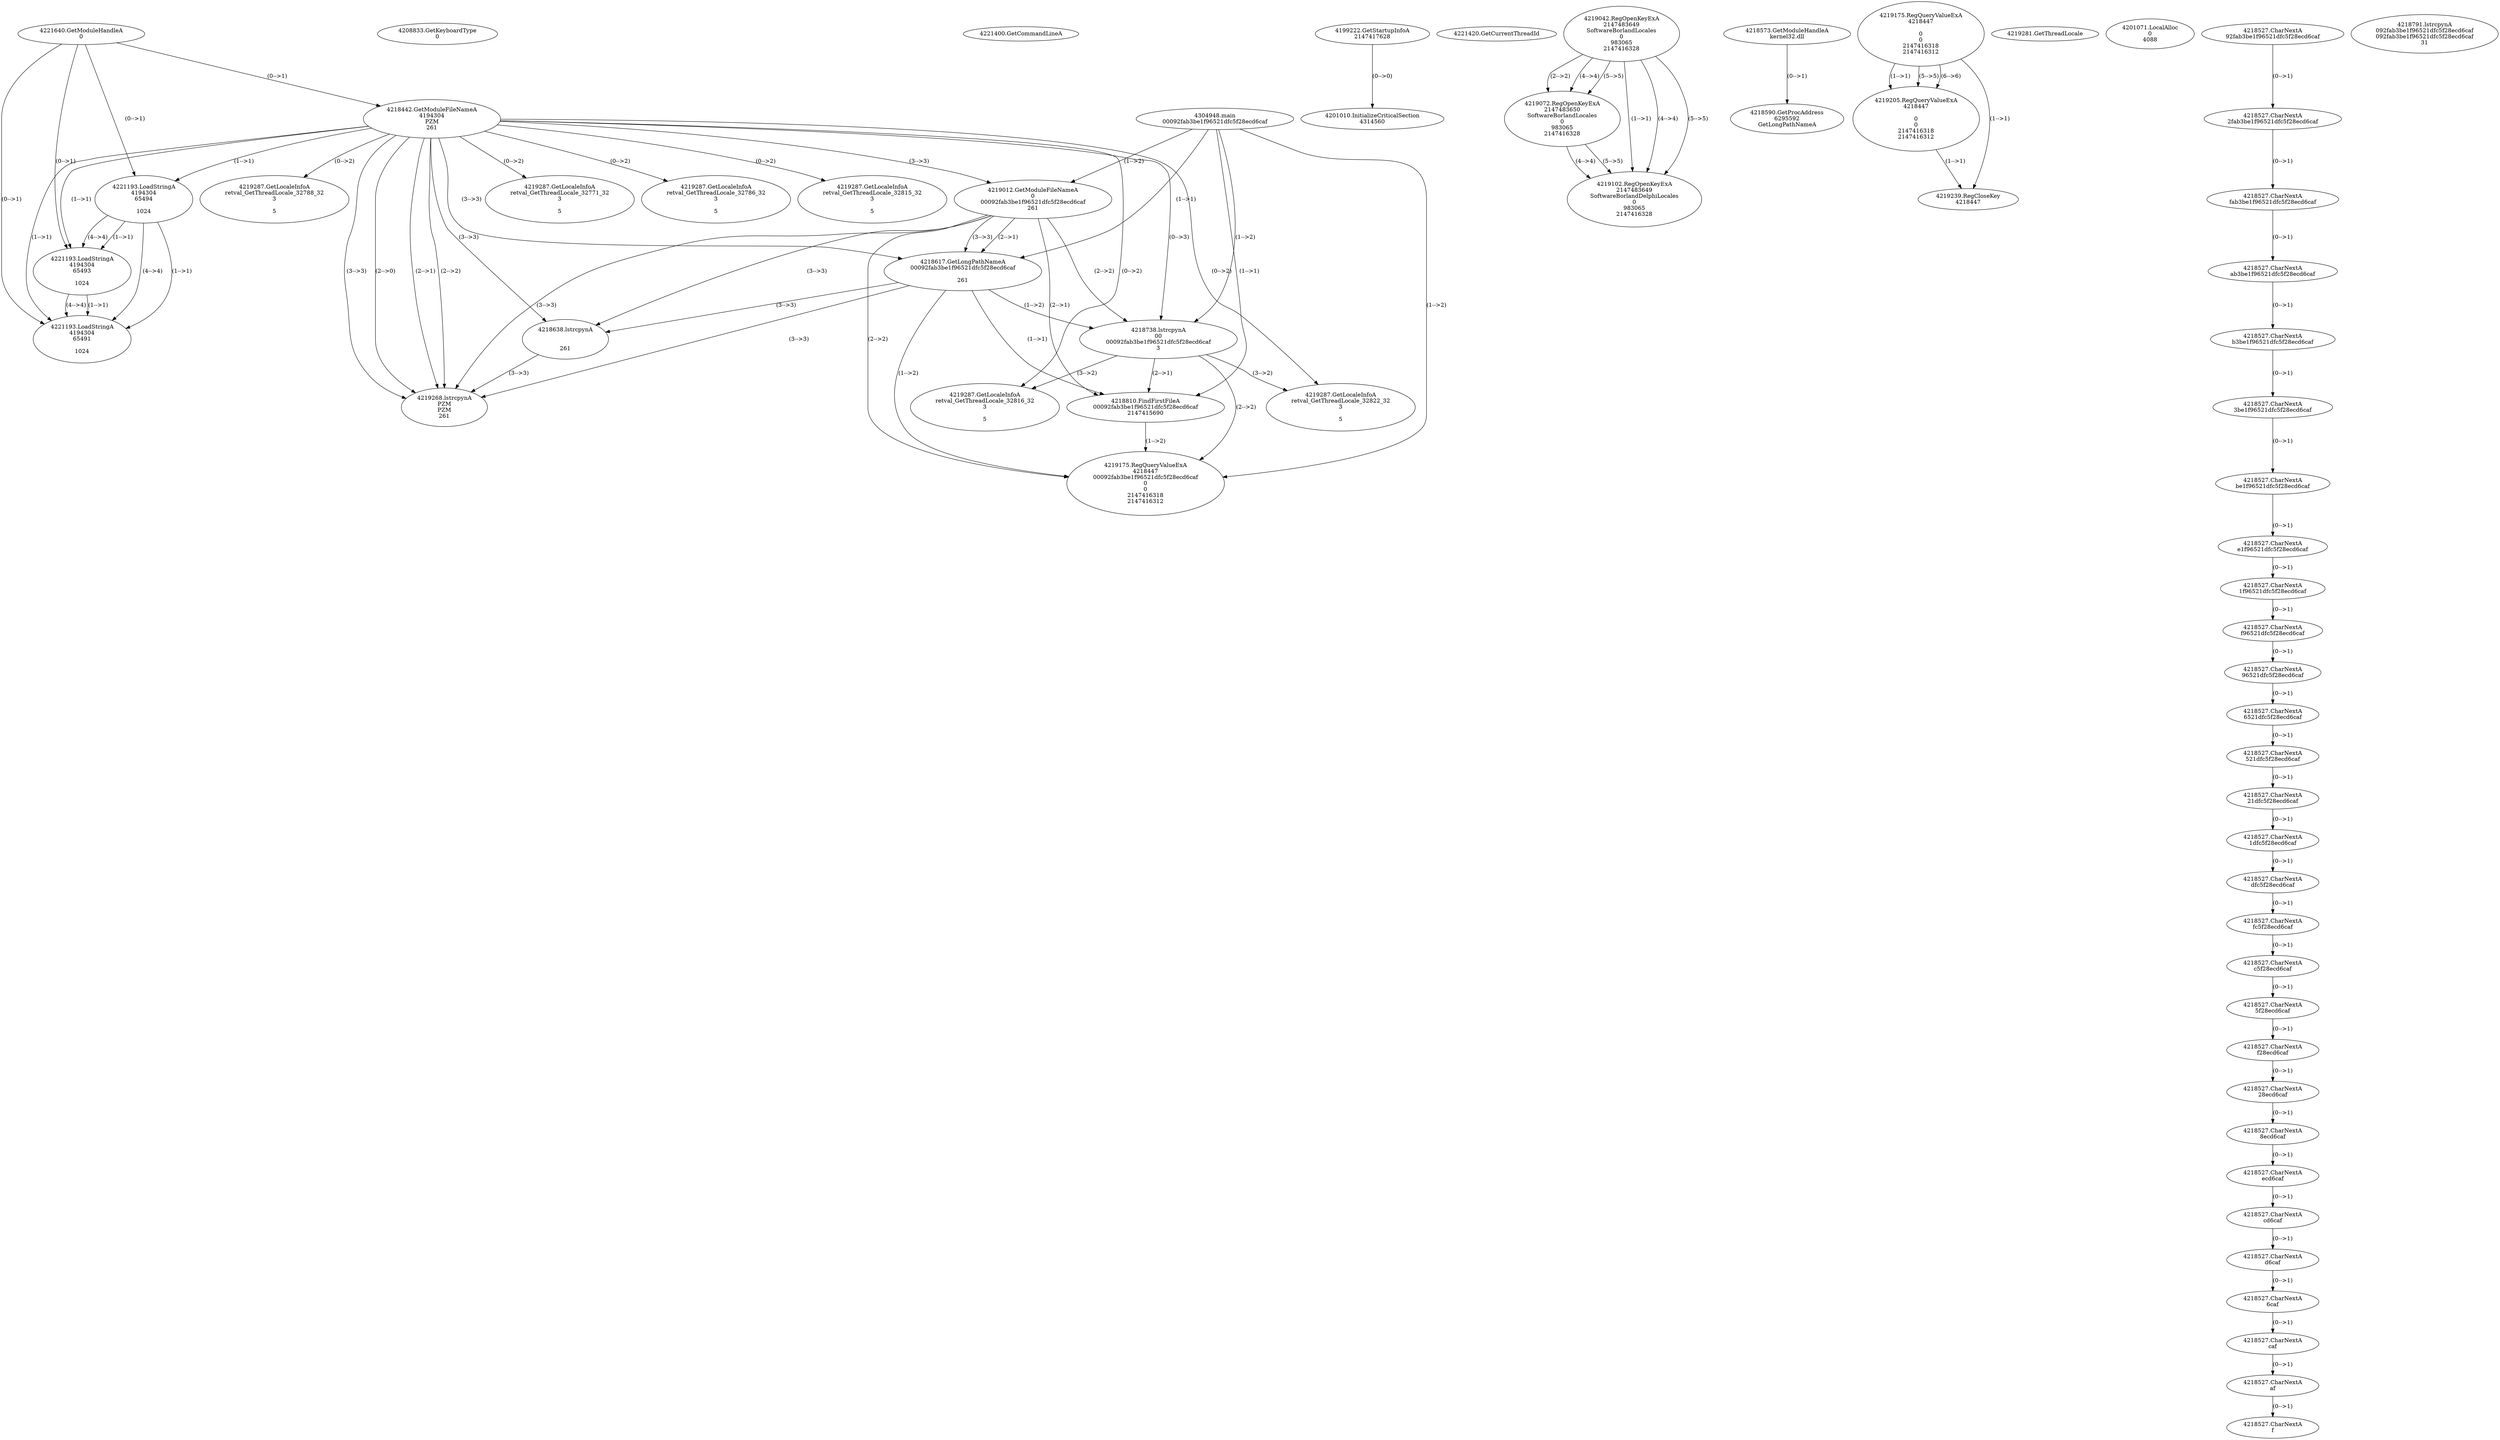 // Global SCDG with merge call
digraph {
	0 [label="4304948.main
00092fab3be1f96521dfc5f28ecd6caf"]
	1 [label="4221640.GetModuleHandleA
0"]
	2 [label="4208833.GetKeyboardType
0"]
	3 [label="4221400.GetCommandLineA
"]
	4 [label="4199222.GetStartupInfoA
2147417628"]
	5 [label="4221420.GetCurrentThreadId
"]
	6 [label="4218442.GetModuleFileNameA
4194304
PZM
261"]
	1 -> 6 [label="(0-->1)"]
	7 [label="4219012.GetModuleFileNameA
0
00092fab3be1f96521dfc5f28ecd6caf
261"]
	0 -> 7 [label="(1-->2)"]
	6 -> 7 [label="(3-->3)"]
	8 [label="4219042.RegOpenKeyExA
2147483649
Software\Borland\Locales
0
983065
2147416328"]
	9 [label="4218573.GetModuleHandleA
kernel32.dll"]
	10 [label="4218590.GetProcAddress
6295592
GetLongPathNameA"]
	9 -> 10 [label="(0-->1)"]
	11 [label="4218617.GetLongPathNameA
00092fab3be1f96521dfc5f28ecd6caf

261"]
	0 -> 11 [label="(1-->1)"]
	7 -> 11 [label="(2-->1)"]
	6 -> 11 [label="(3-->3)"]
	7 -> 11 [label="(3-->3)"]
	12 [label="4218638.lstrcpynA


261"]
	6 -> 12 [label="(3-->3)"]
	7 -> 12 [label="(3-->3)"]
	11 -> 12 [label="(3-->3)"]
	13 [label="4219175.RegQueryValueExA
4218447

0
0
2147416318
2147416312"]
	14 [label="4219205.RegQueryValueExA
4218447

0
0
2147416318
2147416312"]
	13 -> 14 [label="(1-->1)"]
	13 -> 14 [label="(5-->5)"]
	13 -> 14 [label="(6-->6)"]
	15 [label="4219239.RegCloseKey
4218447"]
	13 -> 15 [label="(1-->1)"]
	14 -> 15 [label="(1-->1)"]
	16 [label="4219268.lstrcpynA
PZM
PZM
261"]
	6 -> 16 [label="(2-->1)"]
	6 -> 16 [label="(2-->2)"]
	6 -> 16 [label="(3-->3)"]
	7 -> 16 [label="(3-->3)"]
	11 -> 16 [label="(3-->3)"]
	12 -> 16 [label="(3-->3)"]
	6 -> 16 [label="(2-->0)"]
	17 [label="4219281.GetThreadLocale
"]
	18 [label="4219287.GetLocaleInfoA
retval_GetThreadLocale_32788_32
3

5"]
	6 -> 18 [label="(0-->2)"]
	19 [label="4221193.LoadStringA
4194304
65494

1024"]
	1 -> 19 [label="(0-->1)"]
	6 -> 19 [label="(1-->1)"]
	20 [label="4221193.LoadStringA
4194304
65493

1024"]
	1 -> 20 [label="(0-->1)"]
	6 -> 20 [label="(1-->1)"]
	19 -> 20 [label="(1-->1)"]
	19 -> 20 [label="(4-->4)"]
	21 [label="4221193.LoadStringA
4194304
65491

1024"]
	1 -> 21 [label="(0-->1)"]
	6 -> 21 [label="(1-->1)"]
	19 -> 21 [label="(1-->1)"]
	20 -> 21 [label="(1-->1)"]
	19 -> 21 [label="(4-->4)"]
	20 -> 21 [label="(4-->4)"]
	22 [label="4201010.InitializeCriticalSection
4314560"]
	4 -> 22 [label="(0-->0)"]
	23 [label="4201071.LocalAlloc
0
4088"]
	24 [label="4219072.RegOpenKeyExA
2147483650
Software\Borland\Locales
0
983065
2147416328"]
	8 -> 24 [label="(2-->2)"]
	8 -> 24 [label="(4-->4)"]
	8 -> 24 [label="(5-->5)"]
	25 [label="4218738.lstrcpynA
00
00092fab3be1f96521dfc5f28ecd6caf
3"]
	0 -> 25 [label="(1-->2)"]
	7 -> 25 [label="(2-->2)"]
	11 -> 25 [label="(1-->2)"]
	6 -> 25 [label="(0-->3)"]
	26 [label="4218527.CharNextA
92fab3be1f96521dfc5f28ecd6caf"]
	27 [label="4218527.CharNextA
2fab3be1f96521dfc5f28ecd6caf"]
	26 -> 27 [label="(0-->1)"]
	28 [label="4218527.CharNextA
fab3be1f96521dfc5f28ecd6caf"]
	27 -> 28 [label="(0-->1)"]
	29 [label="4218527.CharNextA
ab3be1f96521dfc5f28ecd6caf"]
	28 -> 29 [label="(0-->1)"]
	30 [label="4218527.CharNextA
b3be1f96521dfc5f28ecd6caf"]
	29 -> 30 [label="(0-->1)"]
	31 [label="4218527.CharNextA
3be1f96521dfc5f28ecd6caf"]
	30 -> 31 [label="(0-->1)"]
	32 [label="4218527.CharNextA
be1f96521dfc5f28ecd6caf"]
	31 -> 32 [label="(0-->1)"]
	33 [label="4218527.CharNextA
e1f96521dfc5f28ecd6caf"]
	32 -> 33 [label="(0-->1)"]
	34 [label="4218527.CharNextA
1f96521dfc5f28ecd6caf"]
	33 -> 34 [label="(0-->1)"]
	35 [label="4218527.CharNextA
f96521dfc5f28ecd6caf"]
	34 -> 35 [label="(0-->1)"]
	36 [label="4218527.CharNextA
96521dfc5f28ecd6caf"]
	35 -> 36 [label="(0-->1)"]
	37 [label="4218527.CharNextA
6521dfc5f28ecd6caf"]
	36 -> 37 [label="(0-->1)"]
	38 [label="4218527.CharNextA
521dfc5f28ecd6caf"]
	37 -> 38 [label="(0-->1)"]
	39 [label="4218527.CharNextA
21dfc5f28ecd6caf"]
	38 -> 39 [label="(0-->1)"]
	40 [label="4218527.CharNextA
1dfc5f28ecd6caf"]
	39 -> 40 [label="(0-->1)"]
	41 [label="4218527.CharNextA
dfc5f28ecd6caf"]
	40 -> 41 [label="(0-->1)"]
	42 [label="4218527.CharNextA
fc5f28ecd6caf"]
	41 -> 42 [label="(0-->1)"]
	43 [label="4218527.CharNextA
c5f28ecd6caf"]
	42 -> 43 [label="(0-->1)"]
	44 [label="4218527.CharNextA
5f28ecd6caf"]
	43 -> 44 [label="(0-->1)"]
	45 [label="4218527.CharNextA
f28ecd6caf"]
	44 -> 45 [label="(0-->1)"]
	46 [label="4218527.CharNextA
28ecd6caf"]
	45 -> 46 [label="(0-->1)"]
	47 [label="4218527.CharNextA
8ecd6caf"]
	46 -> 47 [label="(0-->1)"]
	48 [label="4218527.CharNextA
ecd6caf"]
	47 -> 48 [label="(0-->1)"]
	49 [label="4218527.CharNextA
cd6caf"]
	48 -> 49 [label="(0-->1)"]
	50 [label="4218527.CharNextA
d6caf"]
	49 -> 50 [label="(0-->1)"]
	51 [label="4218527.CharNextA
6caf"]
	50 -> 51 [label="(0-->1)"]
	52 [label="4218527.CharNextA
caf"]
	51 -> 52 [label="(0-->1)"]
	53 [label="4218527.CharNextA
af"]
	52 -> 53 [label="(0-->1)"]
	54 [label="4218527.CharNextA
f"]
	53 -> 54 [label="(0-->1)"]
	55 [label="4218791.lstrcpynA
092fab3be1f96521dfc5f28ecd6caf
092fab3be1f96521dfc5f28ecd6caf
31"]
	56 [label="4218810.FindFirstFileA
00092fab3be1f96521dfc5f28ecd6caf
2147415690"]
	0 -> 56 [label="(1-->1)"]
	7 -> 56 [label="(2-->1)"]
	11 -> 56 [label="(1-->1)"]
	25 -> 56 [label="(2-->1)"]
	57 [label="4219175.RegQueryValueExA
4218447
00092fab3be1f96521dfc5f28ecd6caf
0
0
2147416318
2147416312"]
	0 -> 57 [label="(1-->2)"]
	7 -> 57 [label="(2-->2)"]
	11 -> 57 [label="(1-->2)"]
	25 -> 57 [label="(2-->2)"]
	56 -> 57 [label="(1-->2)"]
	58 [label="4219287.GetLocaleInfoA
retval_GetThreadLocale_32816_32
3

5"]
	6 -> 58 [label="(0-->2)"]
	25 -> 58 [label="(3-->2)"]
	59 [label="4219102.RegOpenKeyExA
2147483649
Software\Borland\Delphi\Locales
0
983065
2147416328"]
	8 -> 59 [label="(1-->1)"]
	8 -> 59 [label="(4-->4)"]
	24 -> 59 [label="(4-->4)"]
	8 -> 59 [label="(5-->5)"]
	24 -> 59 [label="(5-->5)"]
	60 [label="4219287.GetLocaleInfoA
retval_GetThreadLocale_32771_32
3

5"]
	6 -> 60 [label="(0-->2)"]
	61 [label="4219287.GetLocaleInfoA
retval_GetThreadLocale_32822_32
3

5"]
	6 -> 61 [label="(0-->2)"]
	25 -> 61 [label="(3-->2)"]
	62 [label="4219287.GetLocaleInfoA
retval_GetThreadLocale_32786_32
3

5"]
	6 -> 62 [label="(0-->2)"]
	63 [label="4219287.GetLocaleInfoA
retval_GetThreadLocale_32815_32
3

5"]
	6 -> 63 [label="(0-->2)"]
}
